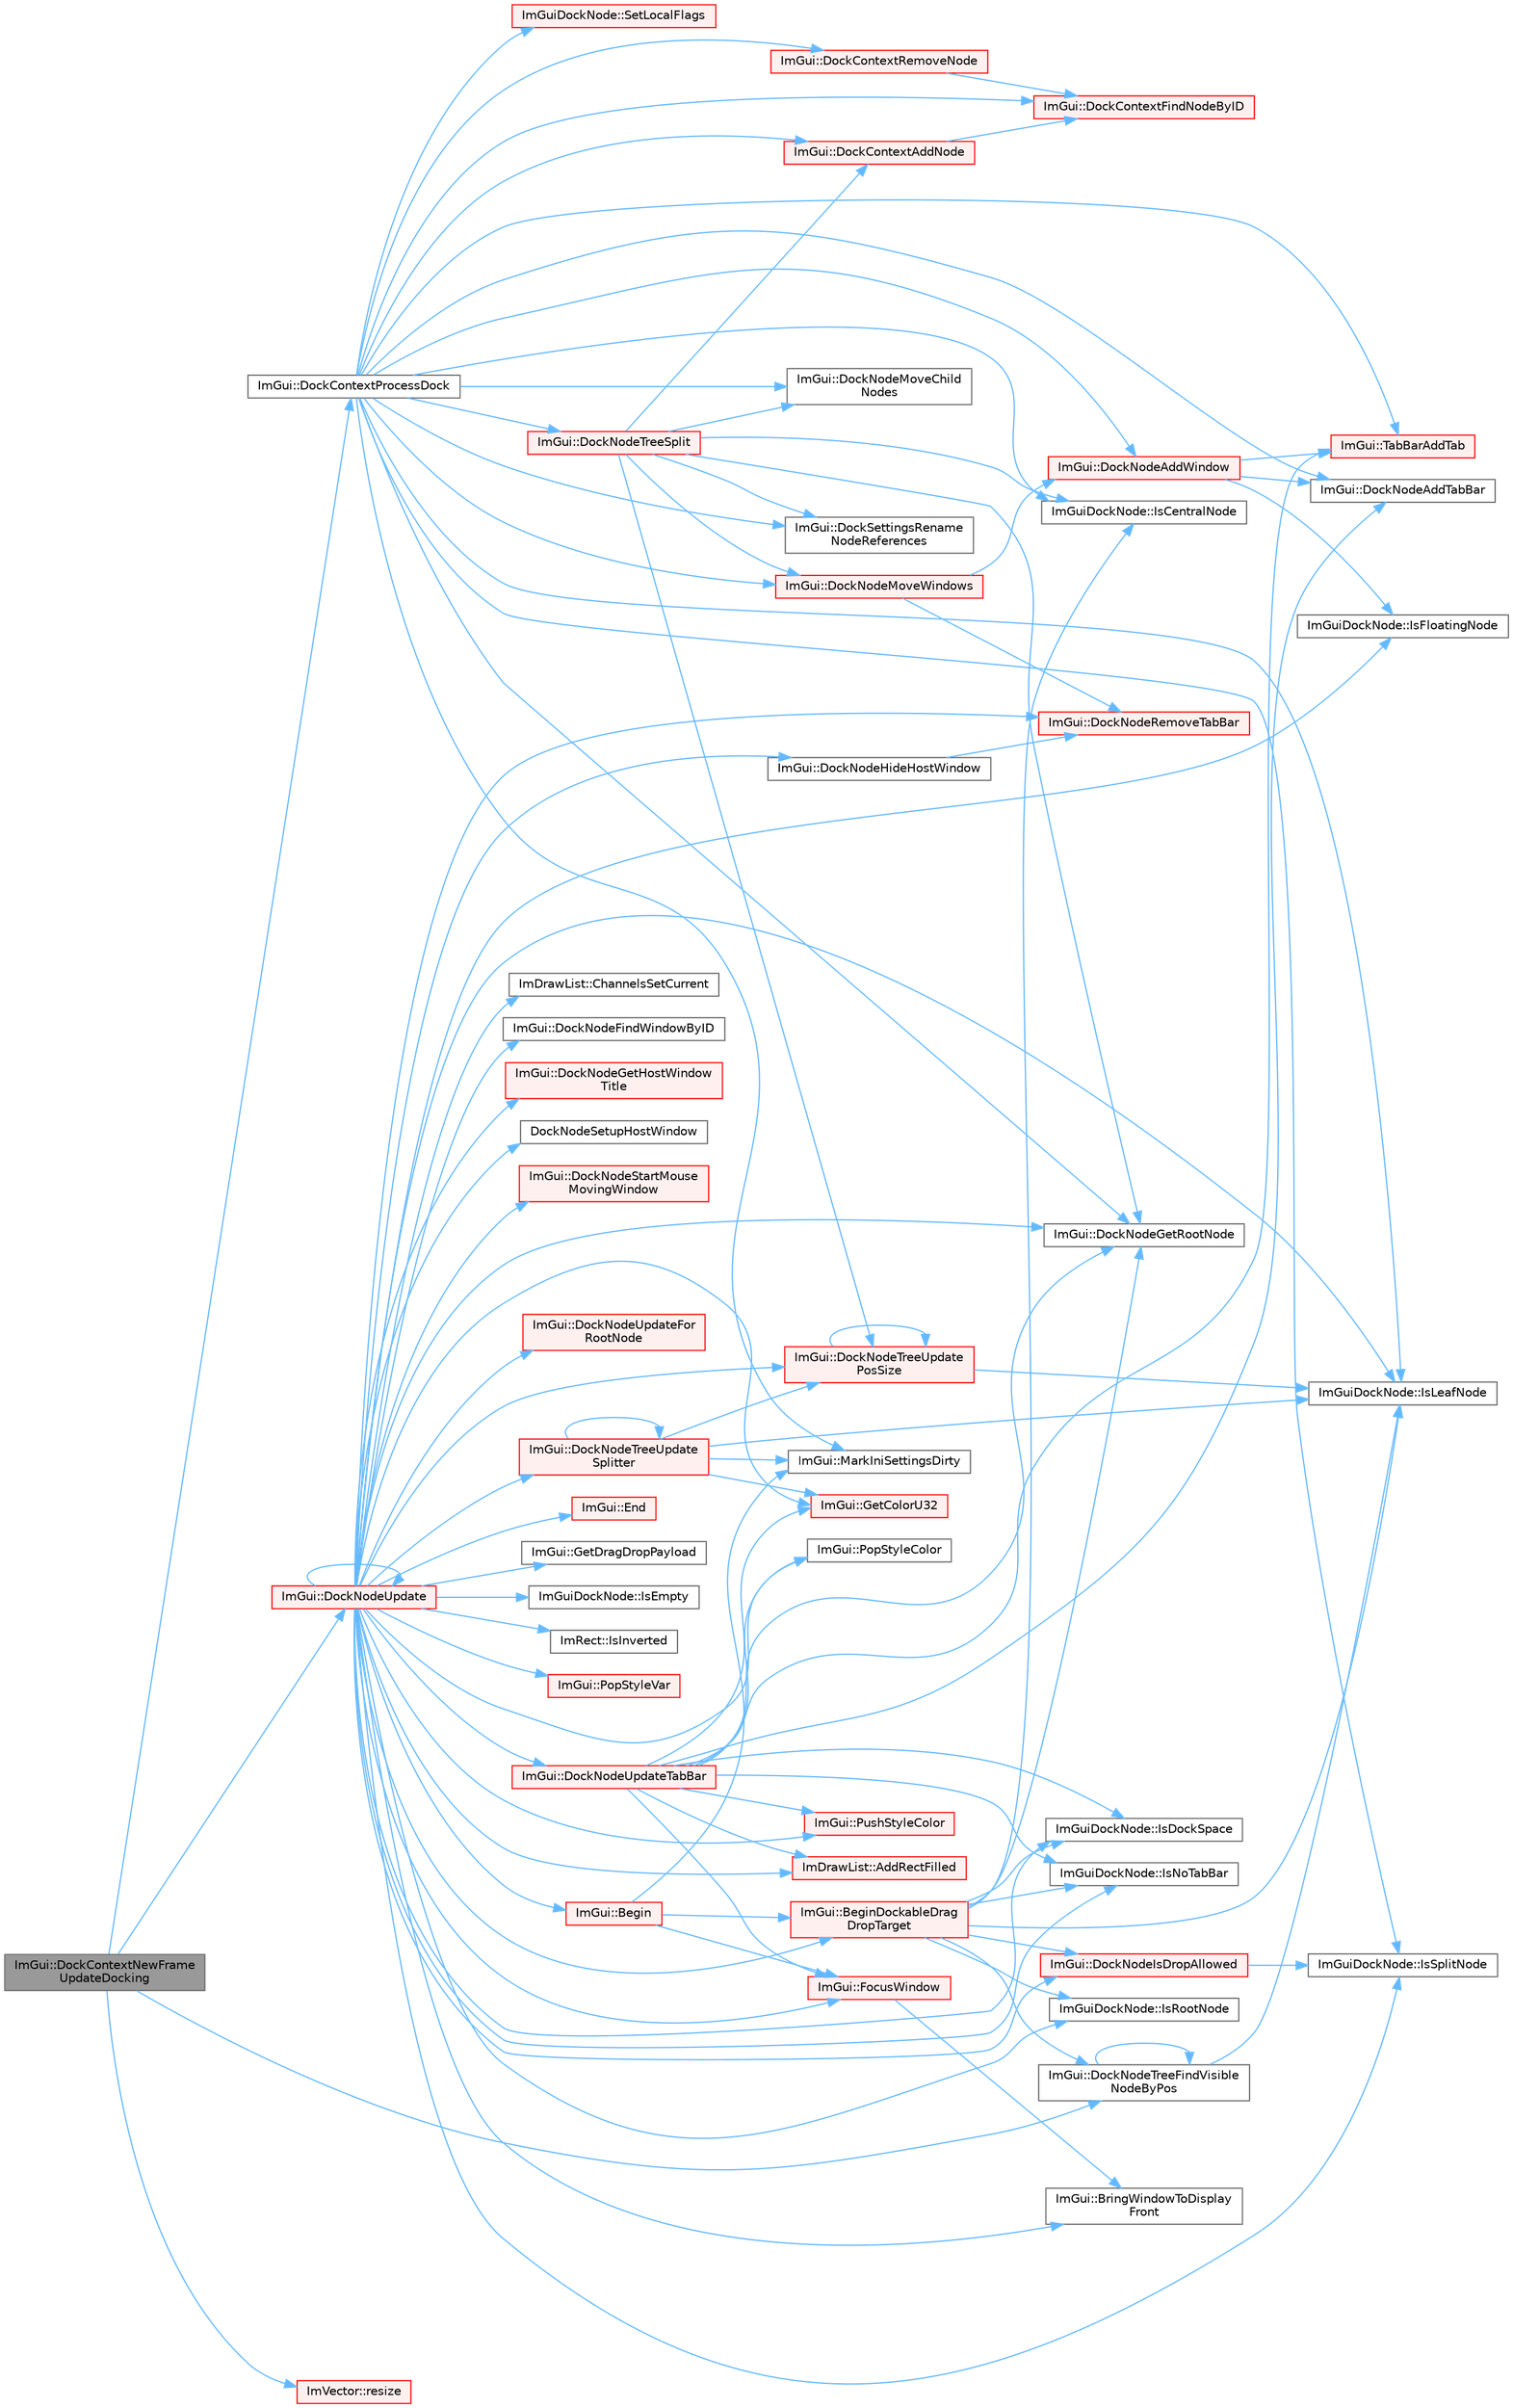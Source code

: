 digraph "ImGui::DockContextNewFrameUpdateDocking"
{
 // LATEX_PDF_SIZE
  bgcolor="transparent";
  edge [fontname=Helvetica,fontsize=10,labelfontname=Helvetica,labelfontsize=10];
  node [fontname=Helvetica,fontsize=10,shape=box,height=0.2,width=0.4];
  rankdir="LR";
  Node1 [id="Node000001",label="ImGui::DockContextNewFrame\lUpdateDocking",height=0.2,width=0.4,color="gray40", fillcolor="grey60", style="filled", fontcolor="black",tooltip=" "];
  Node1 -> Node2 [id="edge1_Node000001_Node000002",color="steelblue1",style="solid",tooltip=" "];
  Node2 [id="Node000002",label="ImGui::DockContextProcessDock",height=0.2,width=0.4,color="grey40", fillcolor="white", style="filled",URL="$namespace_im_gui.html#a2634162c488c806737fe624013c37c0e",tooltip=" "];
  Node2 -> Node3 [id="edge2_Node000002_Node000003",color="steelblue1",style="solid",tooltip=" "];
  Node3 [id="Node000003",label="ImGui::DockContextAddNode",height=0.2,width=0.4,color="red", fillcolor="#FFF0F0", style="filled",URL="$namespace_im_gui.html#ab226cec3473d24f44fdb877b2f709c8d",tooltip=" "];
  Node3 -> Node4 [id="edge3_Node000003_Node000004",color="steelblue1",style="solid",tooltip=" "];
  Node4 [id="Node000004",label="ImGui::DockContextFindNodeByID",height=0.2,width=0.4,color="red", fillcolor="#FFF0F0", style="filled",URL="$namespace_im_gui.html#a52be73f2abd2d0320469ba138f7c6d59",tooltip=" "];
  Node2 -> Node4 [id="edge4_Node000002_Node000004",color="steelblue1",style="solid",tooltip=" "];
  Node2 -> Node11 [id="edge5_Node000002_Node000011",color="steelblue1",style="solid",tooltip=" "];
  Node11 [id="Node000011",label="ImGui::DockContextRemoveNode",height=0.2,width=0.4,color="red", fillcolor="#FFF0F0", style="filled",URL="$namespace_im_gui.html#a69ff368895db4bdc84de9ff21b52fddc",tooltip=" "];
  Node11 -> Node4 [id="edge6_Node000011_Node000004",color="steelblue1",style="solid",tooltip=" "];
  Node2 -> Node21 [id="edge7_Node000002_Node000021",color="steelblue1",style="solid",tooltip=" "];
  Node21 [id="Node000021",label="ImGui::DockNodeAddTabBar",height=0.2,width=0.4,color="grey40", fillcolor="white", style="filled",URL="$namespace_im_gui.html#ac621689d25d2aeeb45ee8a007080498d",tooltip=" "];
  Node2 -> Node20 [id="edge8_Node000002_Node000020",color="steelblue1",style="solid",tooltip=" "];
  Node20 [id="Node000020",label="ImGui::DockNodeAddWindow",height=0.2,width=0.4,color="red", fillcolor="#FFF0F0", style="filled",URL="$namespace_im_gui.html#a9ddcb5d005e4d92cbce85de08deae665",tooltip=" "];
  Node20 -> Node21 [id="edge9_Node000020_Node000021",color="steelblue1",style="solid",tooltip=" "];
  Node20 -> Node39 [id="edge10_Node000020_Node000039",color="steelblue1",style="solid",tooltip=" "];
  Node39 [id="Node000039",label="ImGuiDockNode::IsFloatingNode",height=0.2,width=0.4,color="grey40", fillcolor="white", style="filled",URL="$struct_im_gui_dock_node.html#a65218fbb8d4629246096dd8fe5d1f219",tooltip=" "];
  Node20 -> Node43 [id="edge11_Node000020_Node000043",color="steelblue1",style="solid",tooltip=" "];
  Node43 [id="Node000043",label="ImGui::TabBarAddTab",height=0.2,width=0.4,color="red", fillcolor="#FFF0F0", style="filled",URL="$namespace_im_gui.html#ad351241dc857097a48c74669249b3c04",tooltip=" "];
  Node2 -> Node47 [id="edge12_Node000002_Node000047",color="steelblue1",style="solid",tooltip=" "];
  Node47 [id="Node000047",label="ImGui::DockNodeGetRootNode",height=0.2,width=0.4,color="grey40", fillcolor="white", style="filled",URL="$namespace_im_gui.html#ab52284ace3da5320ccc6e29ea8781aaa",tooltip=" "];
  Node2 -> Node17 [id="edge13_Node000002_Node000017",color="steelblue1",style="solid",tooltip=" "];
  Node17 [id="Node000017",label="ImGui::DockNodeMoveChild\lNodes",height=0.2,width=0.4,color="grey40", fillcolor="white", style="filled",URL="$namespace_im_gui.html#a7b90f51f0d3548a567fdc90a69035e0d",tooltip=" "];
  Node2 -> Node18 [id="edge14_Node000002_Node000018",color="steelblue1",style="solid",tooltip=" "];
  Node18 [id="Node000018",label="ImGui::DockNodeMoveWindows",height=0.2,width=0.4,color="red", fillcolor="#FFF0F0", style="filled",URL="$namespace_im_gui.html#a8f314ce935f9160d4bdde3ba8fe8d24f",tooltip=" "];
  Node18 -> Node20 [id="edge15_Node000018_Node000020",color="steelblue1",style="solid",tooltip=" "];
  Node18 -> Node24 [id="edge16_Node000018_Node000024",color="steelblue1",style="solid",tooltip=" "];
  Node24 [id="Node000024",label="ImGui::DockNodeRemoveTabBar",height=0.2,width=0.4,color="red", fillcolor="#FFF0F0", style="filled",URL="$namespace_im_gui.html#ad0e39bff5ef1bbdd6ba22c133f211da7",tooltip=" "];
  Node2 -> Node48 [id="edge17_Node000002_Node000048",color="steelblue1",style="solid",tooltip=" "];
  Node48 [id="Node000048",label="ImGui::DockNodeTreeSplit",height=0.2,width=0.4,color="red", fillcolor="#FFF0F0", style="filled",URL="$namespace_im_gui.html#ad1bb36662ef45e0306c21eaa801ea013",tooltip=" "];
  Node48 -> Node3 [id="edge18_Node000048_Node000003",color="steelblue1",style="solid",tooltip=" "];
  Node48 -> Node47 [id="edge19_Node000048_Node000047",color="steelblue1",style="solid",tooltip=" "];
  Node48 -> Node17 [id="edge20_Node000048_Node000017",color="steelblue1",style="solid",tooltip=" "];
  Node48 -> Node18 [id="edge21_Node000048_Node000018",color="steelblue1",style="solid",tooltip=" "];
  Node48 -> Node49 [id="edge22_Node000048_Node000049",color="steelblue1",style="solid",tooltip=" "];
  Node49 [id="Node000049",label="ImGui::DockNodeTreeUpdate\lPosSize",height=0.2,width=0.4,color="red", fillcolor="#FFF0F0", style="filled",URL="$namespace_im_gui.html#a27f8d5f015746d76d0fcf4c72e41a67c",tooltip=" "];
  Node49 -> Node49 [id="edge23_Node000049_Node000049",color="steelblue1",style="solid",tooltip=" "];
  Node49 -> Node54 [id="edge24_Node000049_Node000054",color="steelblue1",style="solid",tooltip=" "];
  Node54 [id="Node000054",label="ImGuiDockNode::IsLeafNode",height=0.2,width=0.4,color="grey40", fillcolor="white", style="filled",URL="$struct_im_gui_dock_node.html#ac3450edf36015562c79aa850985c9cd8",tooltip=" "];
  Node48 -> Node45 [id="edge25_Node000048_Node000045",color="steelblue1",style="solid",tooltip=" "];
  Node45 [id="Node000045",label="ImGui::DockSettingsRename\lNodeReferences",height=0.2,width=0.4,color="grey40", fillcolor="white", style="filled",URL="$namespace_im_gui.html#a62a4dbebb5015352589459596f16b26c",tooltip=" "];
  Node48 -> Node33 [id="edge26_Node000048_Node000033",color="steelblue1",style="solid",tooltip=" "];
  Node33 [id="Node000033",label="ImGuiDockNode::IsCentralNode",height=0.2,width=0.4,color="grey40", fillcolor="white", style="filled",URL="$struct_im_gui_dock_node.html#a65a6bb0809083aef0edbf937c90b83f6",tooltip=" "];
  Node2 -> Node45 [id="edge27_Node000002_Node000045",color="steelblue1",style="solid",tooltip=" "];
  Node2 -> Node33 [id="edge28_Node000002_Node000033",color="steelblue1",style="solid",tooltip=" "];
  Node2 -> Node54 [id="edge29_Node000002_Node000054",color="steelblue1",style="solid",tooltip=" "];
  Node2 -> Node57 [id="edge30_Node000002_Node000057",color="steelblue1",style="solid",tooltip=" "];
  Node57 [id="Node000057",label="ImGuiDockNode::IsSplitNode",height=0.2,width=0.4,color="grey40", fillcolor="white", style="filled",URL="$struct_im_gui_dock_node.html#af861ee38a5bc618e866e3c74117689b5",tooltip=" "];
  Node2 -> Node58 [id="edge31_Node000002_Node000058",color="steelblue1",style="solid",tooltip=" "];
  Node58 [id="Node000058",label="ImGui::MarkIniSettingsDirty",height=0.2,width=0.4,color="grey40", fillcolor="white", style="filled",URL="$namespace_im_gui.html#aee9b660c1d6786c00fc47c71c66eb1eb",tooltip=" "];
  Node2 -> Node59 [id="edge32_Node000002_Node000059",color="steelblue1",style="solid",tooltip=" "];
  Node59 [id="Node000059",label="ImGuiDockNode::SetLocalFlags",height=0.2,width=0.4,color="red", fillcolor="#FFF0F0", style="filled",URL="$struct_im_gui_dock_node.html#affa7ac110122432f2b73d82b64e932b3",tooltip=" "];
  Node2 -> Node43 [id="edge33_Node000002_Node000043",color="steelblue1",style="solid",tooltip=" "];
  Node1 -> Node60 [id="edge34_Node000001_Node000060",color="steelblue1",style="solid",tooltip=" "];
  Node60 [id="Node000060",label="ImGui::DockNodeTreeFindVisible\lNodeByPos",height=0.2,width=0.4,color="grey40", fillcolor="white", style="filled",URL="$namespace_im_gui.html#a84e09b1eefeafe476df030592fcd3083",tooltip=" "];
  Node60 -> Node60 [id="edge35_Node000060_Node000060",color="steelblue1",style="solid",tooltip=" "];
  Node60 -> Node54 [id="edge36_Node000060_Node000054",color="steelblue1",style="solid",tooltip=" "];
  Node1 -> Node61 [id="edge37_Node000001_Node000061",color="steelblue1",style="solid",tooltip=" "];
  Node61 [id="Node000061",label="ImGui::DockNodeUpdate",height=0.2,width=0.4,color="red", fillcolor="#FFF0F0", style="filled",URL="$namespace_im_gui.html#a526230d8de99b07ff2b2992c192ce212",tooltip=" "];
  Node61 -> Node62 [id="edge38_Node000061_Node000062",color="steelblue1",style="solid",tooltip=" "];
  Node62 [id="Node000062",label="ImDrawList::AddRectFilled",height=0.2,width=0.4,color="red", fillcolor="#FFF0F0", style="filled",URL="$struct_im_draw_list.html#a6b16ab764160b0251d2e7b3bd08c1ffc",tooltip=" "];
  Node61 -> Node77 [id="edge39_Node000061_Node000077",color="steelblue1",style="solid",tooltip=" "];
  Node77 [id="Node000077",label="ImGui::Begin",height=0.2,width=0.4,color="red", fillcolor="#FFF0F0", style="filled",URL="$namespace_im_gui.html#a581e58db0bc930bafa4a5d23093a2b99",tooltip=" "];
  Node77 -> Node417 [id="edge40_Node000077_Node000417",color="steelblue1",style="solid",tooltip=" "];
  Node417 [id="Node000417",label="ImGui::BeginDockableDrag\lDropTarget",height=0.2,width=0.4,color="red", fillcolor="#FFF0F0", style="filled",URL="$namespace_im_gui.html#a1725ff3becdb963b97c16d69d4c9f308",tooltip=" "];
  Node417 -> Node47 [id="edge41_Node000417_Node000047",color="steelblue1",style="solid",tooltip=" "];
  Node417 -> Node424 [id="edge42_Node000417_Node000424",color="steelblue1",style="solid",tooltip=" "];
  Node424 [id="Node000424",label="ImGui::DockNodeIsDropAllowed",height=0.2,width=0.4,color="red", fillcolor="#FFF0F0", style="filled",URL="$namespace_im_gui.html#a1e49dda0ac55d2c9222b7f428e496429",tooltip=" "];
  Node424 -> Node57 [id="edge43_Node000424_Node000057",color="steelblue1",style="solid",tooltip=" "];
  Node417 -> Node60 [id="edge44_Node000417_Node000060",color="steelblue1",style="solid",tooltip=" "];
  Node417 -> Node33 [id="edge45_Node000417_Node000033",color="steelblue1",style="solid",tooltip=" "];
  Node417 -> Node34 [id="edge46_Node000417_Node000034",color="steelblue1",style="solid",tooltip=" "];
  Node34 [id="Node000034",label="ImGuiDockNode::IsDockSpace",height=0.2,width=0.4,color="grey40", fillcolor="white", style="filled",URL="$struct_im_gui_dock_node.html#a2f06798d0770e6894d27ec776b5d7538",tooltip=" "];
  Node417 -> Node54 [id="edge47_Node000417_Node000054",color="steelblue1",style="solid",tooltip=" "];
  Node417 -> Node431 [id="edge48_Node000417_Node000431",color="steelblue1",style="solid",tooltip=" "];
  Node431 [id="Node000431",label="ImGuiDockNode::IsNoTabBar",height=0.2,width=0.4,color="grey40", fillcolor="white", style="filled",URL="$struct_im_gui_dock_node.html#a76bd4fa63abbd78150beeb239a713b87",tooltip=" "];
  Node417 -> Node56 [id="edge49_Node000417_Node000056",color="steelblue1",style="solid",tooltip=" "];
  Node56 [id="Node000056",label="ImGuiDockNode::IsRootNode",height=0.2,width=0.4,color="grey40", fillcolor="white", style="filled",URL="$struct_im_gui_dock_node.html#ad7add8d9aeaaa961b2b051513fbd3729",tooltip=" "];
  Node77 -> Node103 [id="edge50_Node000077_Node000103",color="steelblue1",style="solid",tooltip=" "];
  Node103 [id="Node000103",label="ImGui::FocusWindow",height=0.2,width=0.4,color="red", fillcolor="#FFF0F0", style="filled",URL="$namespace_im_gui.html#a27aa6f2f3aa11778c6d023b1b223f262",tooltip=" "];
  Node103 -> Node106 [id="edge51_Node000103_Node000106",color="steelblue1",style="solid",tooltip=" "];
  Node106 [id="Node000106",label="ImGui::BringWindowToDisplay\lFront",height=0.2,width=0.4,color="grey40", fillcolor="white", style="filled",URL="$namespace_im_gui.html#a1f7b95f36d03751c928af7b1b745e959",tooltip=" "];
  Node77 -> Node58 [id="edge52_Node000077_Node000058",color="steelblue1",style="solid",tooltip=" "];
  Node61 -> Node417 [id="edge53_Node000061_Node000417",color="steelblue1",style="solid",tooltip=" "];
  Node61 -> Node106 [id="edge54_Node000061_Node000106",color="steelblue1",style="solid",tooltip=" "];
  Node61 -> Node483 [id="edge55_Node000061_Node000483",color="steelblue1",style="solid",tooltip=" "];
  Node483 [id="Node000483",label="ImDrawList::ChannelsSetCurrent",height=0.2,width=0.4,color="grey40", fillcolor="white", style="filled",URL="$struct_im_draw_list.html#aba9e93d0bf1c3884beb726e96360d2e2",tooltip=" "];
  Node61 -> Node519 [id="edge56_Node000061_Node000519",color="steelblue1",style="solid",tooltip=" "];
  Node519 [id="Node000519",label="ImGui::DockNodeFindWindowByID",height=0.2,width=0.4,color="grey40", fillcolor="white", style="filled",URL="$namespace_im_gui.html#ad32eb9d87eaab7de1df2ef2054a36c51",tooltip=" "];
  Node61 -> Node520 [id="edge57_Node000061_Node000520",color="steelblue1",style="solid",tooltip=" "];
  Node520 [id="Node000520",label="ImGui::DockNodeGetHostWindow\lTitle",height=0.2,width=0.4,color="red", fillcolor="#FFF0F0", style="filled",URL="$namespace_im_gui.html#a27b5282b7a76c4675714263c2e1aebd3",tooltip=" "];
  Node61 -> Node47 [id="edge58_Node000061_Node000047",color="steelblue1",style="solid",tooltip=" "];
  Node61 -> Node521 [id="edge59_Node000061_Node000521",color="steelblue1",style="solid",tooltip=" "];
  Node521 [id="Node000521",label="ImGui::DockNodeHideHostWindow",height=0.2,width=0.4,color="grey40", fillcolor="white", style="filled",URL="$namespace_im_gui.html#ad0904dbbb719da0d03296bb8c944127d",tooltip=" "];
  Node521 -> Node24 [id="edge60_Node000521_Node000024",color="steelblue1",style="solid",tooltip=" "];
  Node61 -> Node424 [id="edge61_Node000061_Node000424",color="steelblue1",style="solid",tooltip=" "];
  Node61 -> Node24 [id="edge62_Node000061_Node000024",color="steelblue1",style="solid",tooltip=" "];
  Node61 -> Node522 [id="edge63_Node000061_Node000522",color="steelblue1",style="solid",tooltip=" "];
  Node522 [id="Node000522",label="DockNodeSetupHostWindow",height=0.2,width=0.4,color="grey40", fillcolor="white", style="filled",URL="$imgui_8cpp.html#aaa8949bbfa4efd4840490c9f5c81fbc9",tooltip=" "];
  Node61 -> Node523 [id="edge64_Node000061_Node000523",color="steelblue1",style="solid",tooltip=" "];
  Node523 [id="Node000523",label="ImGui::DockNodeStartMouse\lMovingWindow",height=0.2,width=0.4,color="red", fillcolor="#FFF0F0", style="filled",URL="$namespace_im_gui.html#aa62b83ac2bec6e81b1c7f6a934153652",tooltip=" "];
  Node61 -> Node49 [id="edge65_Node000061_Node000049",color="steelblue1",style="solid",tooltip=" "];
  Node61 -> Node524 [id="edge66_Node000061_Node000524",color="steelblue1",style="solid",tooltip=" "];
  Node524 [id="Node000524",label="ImGui::DockNodeTreeUpdate\lSplitter",height=0.2,width=0.4,color="red", fillcolor="#FFF0F0", style="filled",URL="$namespace_im_gui.html#a4a29111ecf7a42189ce11cb734e5f4a2",tooltip=" "];
  Node524 -> Node49 [id="edge67_Node000524_Node000049",color="steelblue1",style="solid",tooltip=" "];
  Node524 -> Node524 [id="edge68_Node000524_Node000524",color="steelblue1",style="solid",tooltip=" "];
  Node524 -> Node157 [id="edge69_Node000524_Node000157",color="steelblue1",style="solid",tooltip=" "];
  Node157 [id="Node000157",label="ImGui::GetColorU32",height=0.2,width=0.4,color="red", fillcolor="#FFF0F0", style="filled",URL="$namespace_im_gui.html#a0de2d9bd347d9866511eb8d014e62556",tooltip=" "];
  Node524 -> Node54 [id="edge70_Node000524_Node000054",color="steelblue1",style="solid",tooltip=" "];
  Node524 -> Node58 [id="edge71_Node000524_Node000058",color="steelblue1",style="solid",tooltip=" "];
  Node61 -> Node61 [id="edge72_Node000061_Node000061",color="steelblue1",style="solid",tooltip=" "];
  Node61 -> Node528 [id="edge73_Node000061_Node000528",color="steelblue1",style="solid",tooltip=" "];
  Node528 [id="Node000528",label="ImGui::DockNodeUpdateFor\lRootNode",height=0.2,width=0.4,color="red", fillcolor="#FFF0F0", style="filled",URL="$namespace_im_gui.html#a48fa127f287f028f14e404f919b7f05c",tooltip=" "];
  Node61 -> Node531 [id="edge74_Node000061_Node000531",color="steelblue1",style="solid",tooltip=" "];
  Node531 [id="Node000531",label="ImGui::DockNodeUpdateTabBar",height=0.2,width=0.4,color="red", fillcolor="#FFF0F0", style="filled",URL="$namespace_im_gui.html#a4b4e1fb0487e571a4a04fb5b2274189e",tooltip=" "];
  Node531 -> Node62 [id="edge75_Node000531_Node000062",color="steelblue1",style="solid",tooltip=" "];
  Node531 -> Node21 [id="edge76_Node000531_Node000021",color="steelblue1",style="solid",tooltip=" "];
  Node531 -> Node47 [id="edge77_Node000531_Node000047",color="steelblue1",style="solid",tooltip=" "];
  Node531 -> Node103 [id="edge78_Node000531_Node000103",color="steelblue1",style="solid",tooltip=" "];
  Node531 -> Node157 [id="edge79_Node000531_Node000157",color="steelblue1",style="solid",tooltip=" "];
  Node531 -> Node34 [id="edge80_Node000531_Node000034",color="steelblue1",style="solid",tooltip=" "];
  Node531 -> Node431 [id="edge81_Node000531_Node000431",color="steelblue1",style="solid",tooltip=" "];
  Node531 -> Node276 [id="edge82_Node000531_Node000276",color="steelblue1",style="solid",tooltip=" "];
  Node276 [id="Node000276",label="ImGui::PopStyleColor",height=0.2,width=0.4,color="grey40", fillcolor="white", style="filled",URL="$namespace_im_gui.html#a9795f730b4043a98b6254738d86efcdc",tooltip=" "];
  Node531 -> Node278 [id="edge83_Node000531_Node000278",color="steelblue1",style="solid",tooltip=" "];
  Node278 [id="Node000278",label="ImGui::PushStyleColor",height=0.2,width=0.4,color="red", fillcolor="#FFF0F0", style="filled",URL="$namespace_im_gui.html#a77ee84afb636e05eb4b2d6eeddcc2aa8",tooltip=" "];
  Node531 -> Node43 [id="edge84_Node000531_Node000043",color="steelblue1",style="solid",tooltip=" "];
  Node61 -> Node153 [id="edge85_Node000061_Node000153",color="steelblue1",style="solid",tooltip=" "];
  Node153 [id="Node000153",label="ImGui::End",height=0.2,width=0.4,color="red", fillcolor="#FFF0F0", style="filled",URL="$namespace_im_gui.html#a5479d93794a004c67ceb6d13f37c8254",tooltip=" "];
  Node61 -> Node103 [id="edge86_Node000061_Node000103",color="steelblue1",style="solid",tooltip=" "];
  Node61 -> Node157 [id="edge87_Node000061_Node000157",color="steelblue1",style="solid",tooltip=" "];
  Node61 -> Node554 [id="edge88_Node000061_Node000554",color="steelblue1",style="solid",tooltip=" "];
  Node554 [id="Node000554",label="ImGui::GetDragDropPayload",height=0.2,width=0.4,color="grey40", fillcolor="white", style="filled",URL="$namespace_im_gui.html#a1756b37d61154de489f1520179b4e294",tooltip=" "];
  Node61 -> Node34 [id="edge89_Node000061_Node000034",color="steelblue1",style="solid",tooltip=" "];
  Node61 -> Node449 [id="edge90_Node000061_Node000449",color="steelblue1",style="solid",tooltip=" "];
  Node449 [id="Node000449",label="ImGuiDockNode::IsEmpty",height=0.2,width=0.4,color="grey40", fillcolor="white", style="filled",URL="$struct_im_gui_dock_node.html#aa66de14ef925ac9d0777e293d81687de",tooltip=" "];
  Node61 -> Node39 [id="edge91_Node000061_Node000039",color="steelblue1",style="solid",tooltip=" "];
  Node61 -> Node555 [id="edge92_Node000061_Node000555",color="steelblue1",style="solid",tooltip=" "];
  Node555 [id="Node000555",label="ImRect::IsInverted",height=0.2,width=0.4,color="grey40", fillcolor="white", style="filled",URL="$struct_im_rect.html#a140efca57832182e2483e5fe4ba50422",tooltip=" "];
  Node61 -> Node54 [id="edge93_Node000061_Node000054",color="steelblue1",style="solid",tooltip=" "];
  Node61 -> Node431 [id="edge94_Node000061_Node000431",color="steelblue1",style="solid",tooltip=" "];
  Node61 -> Node56 [id="edge95_Node000061_Node000056",color="steelblue1",style="solid",tooltip=" "];
  Node61 -> Node57 [id="edge96_Node000061_Node000057",color="steelblue1",style="solid",tooltip=" "];
  Node61 -> Node276 [id="edge97_Node000061_Node000276",color="steelblue1",style="solid",tooltip=" "];
  Node61 -> Node299 [id="edge98_Node000061_Node000299",color="steelblue1",style="solid",tooltip=" "];
  Node299 [id="Node000299",label="ImGui::PopStyleVar",height=0.2,width=0.4,color="red", fillcolor="#FFF0F0", style="filled",URL="$namespace_im_gui.html#a14116e57d81e326adef2a702e65781d4",tooltip=" "];
  Node61 -> Node278 [id="edge99_Node000061_Node000278",color="steelblue1",style="solid",tooltip=" "];
  Node1 -> Node169 [id="edge100_Node000001_Node000169",color="steelblue1",style="solid",tooltip=" "];
  Node169 [id="Node000169",label="ImVector::resize",height=0.2,width=0.4,color="red", fillcolor="#FFF0F0", style="filled",URL="$struct_im_vector.html#ac371dd62e56ae486b1a5038cf07eee56",tooltip=" "];
}
